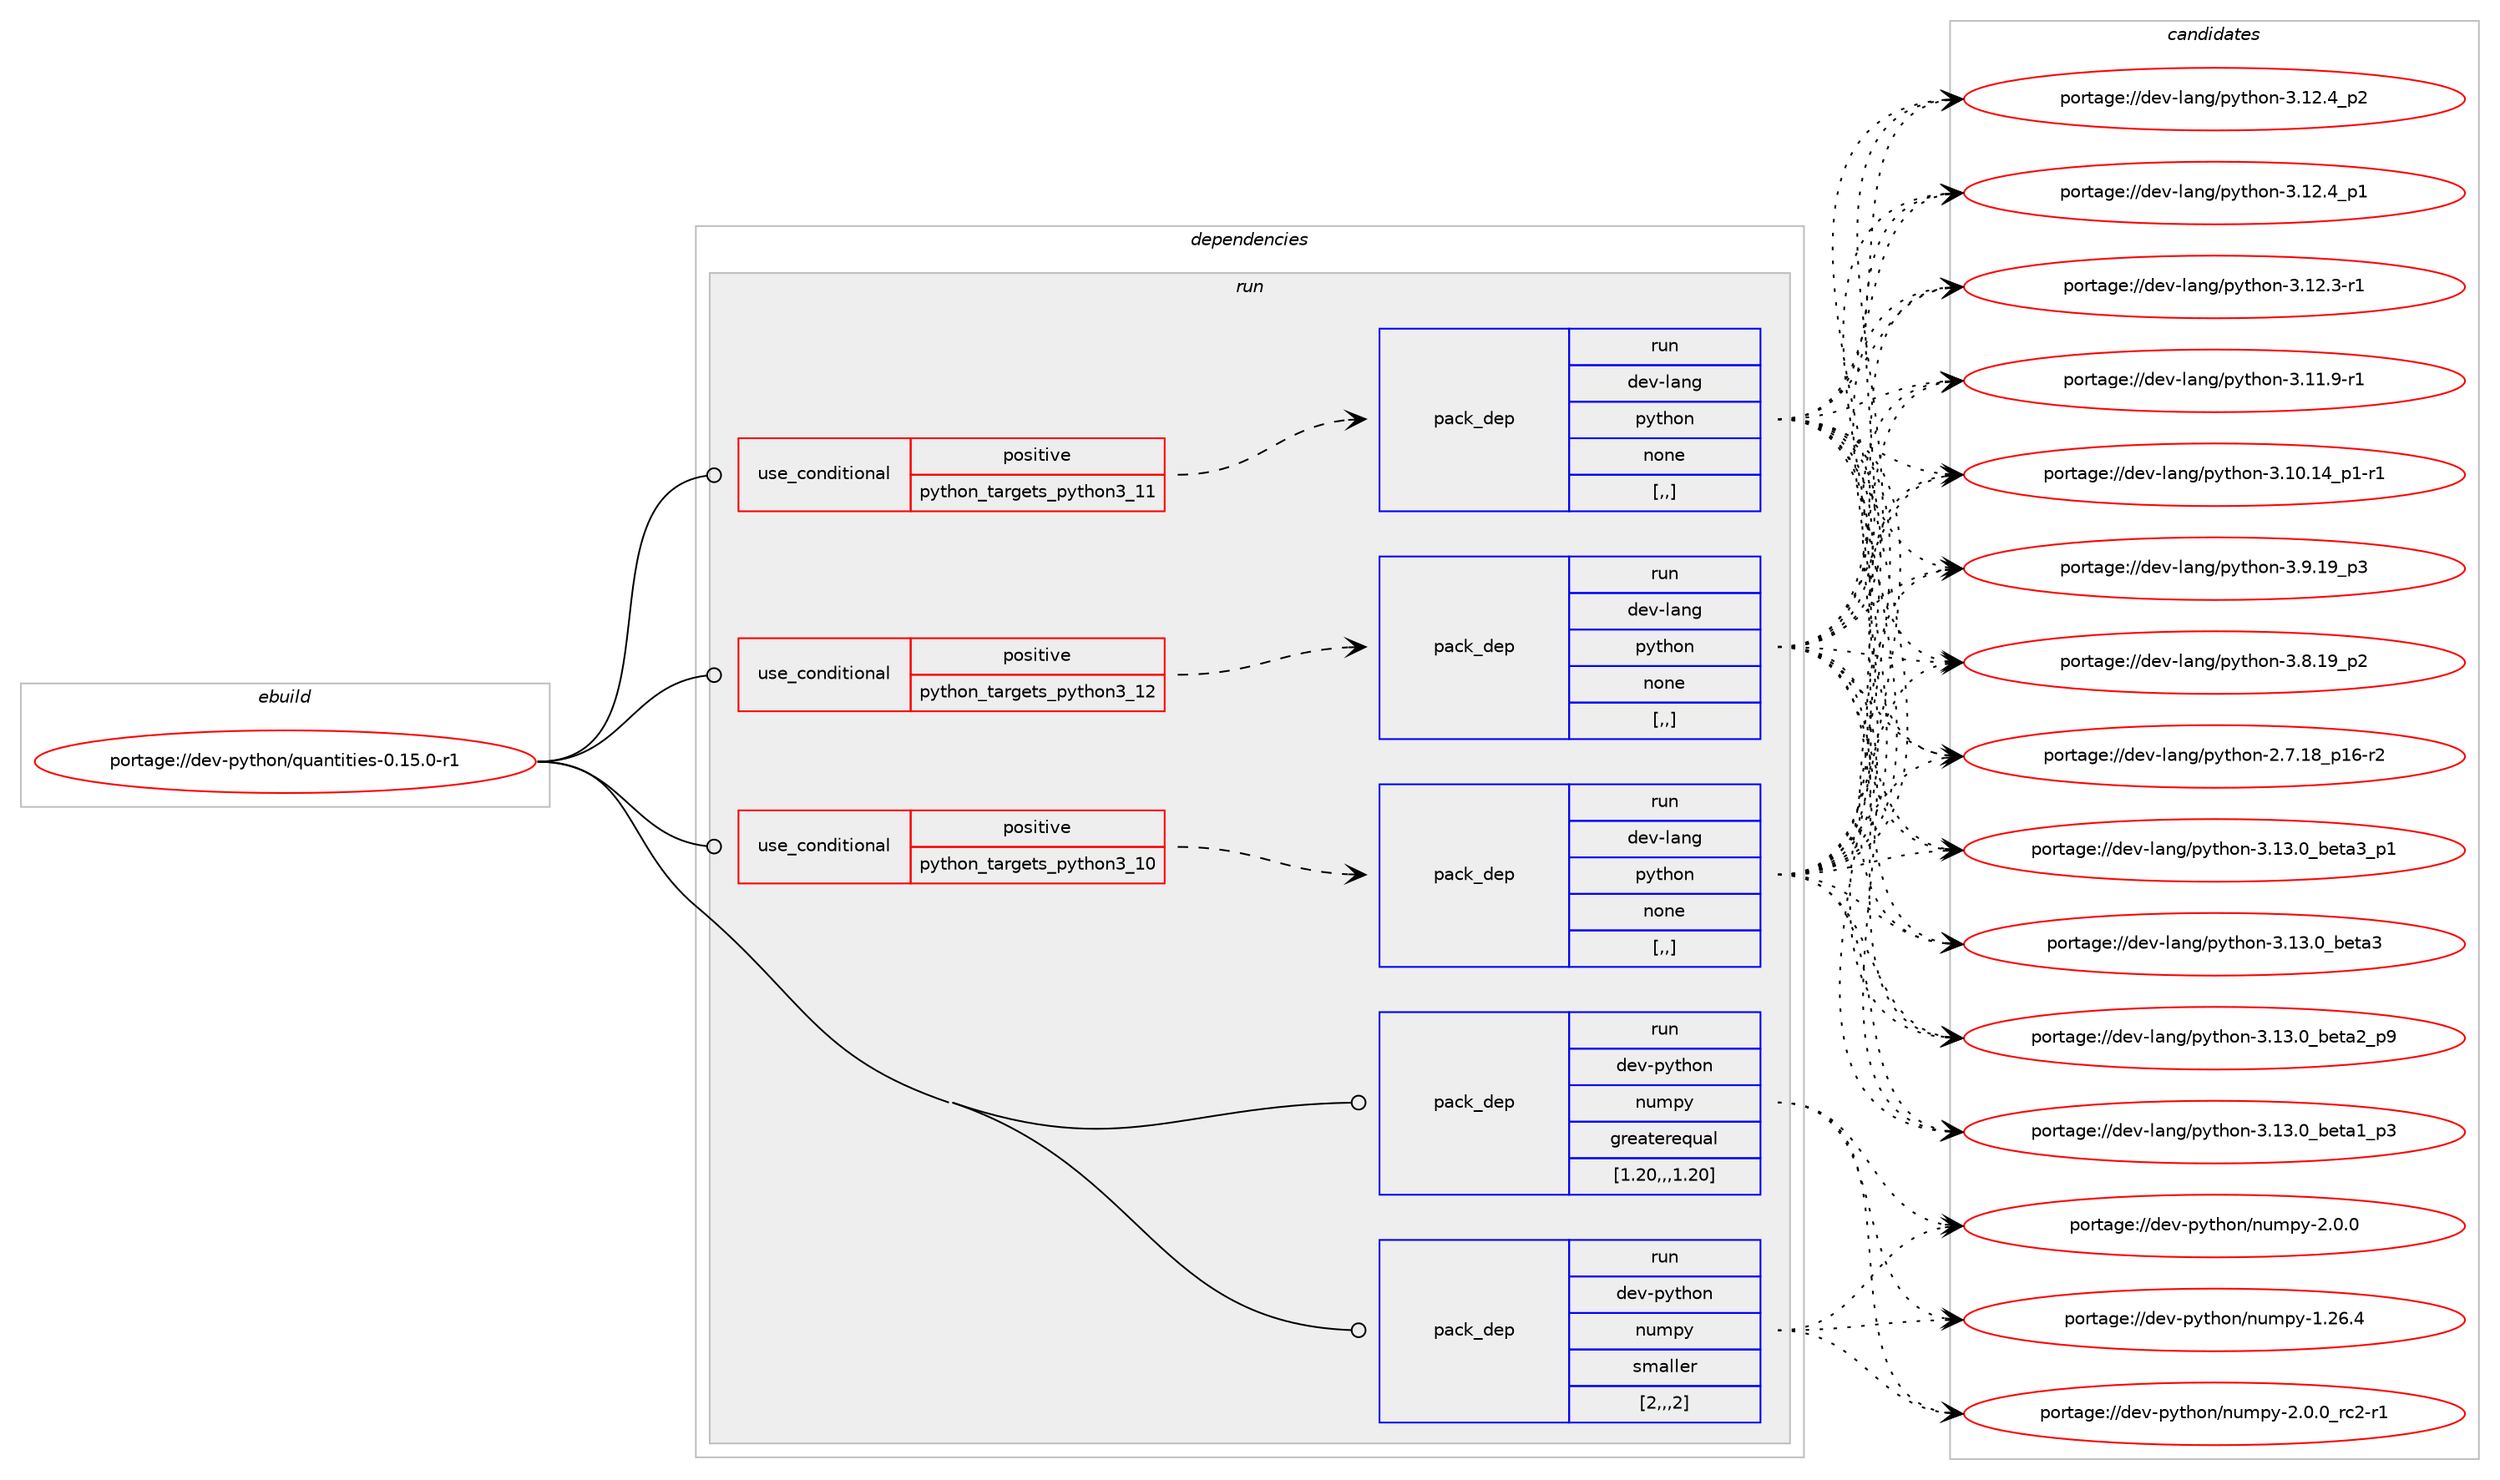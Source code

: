 digraph prolog {

# *************
# Graph options
# *************

newrank=true;
concentrate=true;
compound=true;
graph [rankdir=LR,fontname=Helvetica,fontsize=10,ranksep=1.5];#, ranksep=2.5, nodesep=0.2];
edge  [arrowhead=vee];
node  [fontname=Helvetica,fontsize=10];

# **********
# The ebuild
# **********

subgraph cluster_leftcol {
color=gray;
rank=same;
label=<<i>ebuild</i>>;
id [label="portage://dev-python/quantities-0.15.0-r1", color=red, width=4, href="../dev-python/quantities-0.15.0-r1.svg"];
}

# ****************
# The dependencies
# ****************

subgraph cluster_midcol {
color=gray;
label=<<i>dependencies</i>>;
subgraph cluster_compile {
fillcolor="#eeeeee";
style=filled;
label=<<i>compile</i>>;
}
subgraph cluster_compileandrun {
fillcolor="#eeeeee";
style=filled;
label=<<i>compile and run</i>>;
}
subgraph cluster_run {
fillcolor="#eeeeee";
style=filled;
label=<<i>run</i>>;
subgraph cond38396 {
dependency160260 [label=<<TABLE BORDER="0" CELLBORDER="1" CELLSPACING="0" CELLPADDING="4"><TR><TD ROWSPAN="3" CELLPADDING="10">use_conditional</TD></TR><TR><TD>positive</TD></TR><TR><TD>python_targets_python3_10</TD></TR></TABLE>>, shape=none, color=red];
subgraph pack120604 {
dependency160261 [label=<<TABLE BORDER="0" CELLBORDER="1" CELLSPACING="0" CELLPADDING="4" WIDTH="220"><TR><TD ROWSPAN="6" CELLPADDING="30">pack_dep</TD></TR><TR><TD WIDTH="110">run</TD></TR><TR><TD>dev-lang</TD></TR><TR><TD>python</TD></TR><TR><TD>none</TD></TR><TR><TD>[,,]</TD></TR></TABLE>>, shape=none, color=blue];
}
dependency160260:e -> dependency160261:w [weight=20,style="dashed",arrowhead="vee"];
}
id:e -> dependency160260:w [weight=20,style="solid",arrowhead="odot"];
subgraph cond38397 {
dependency160262 [label=<<TABLE BORDER="0" CELLBORDER="1" CELLSPACING="0" CELLPADDING="4"><TR><TD ROWSPAN="3" CELLPADDING="10">use_conditional</TD></TR><TR><TD>positive</TD></TR><TR><TD>python_targets_python3_11</TD></TR></TABLE>>, shape=none, color=red];
subgraph pack120605 {
dependency160263 [label=<<TABLE BORDER="0" CELLBORDER="1" CELLSPACING="0" CELLPADDING="4" WIDTH="220"><TR><TD ROWSPAN="6" CELLPADDING="30">pack_dep</TD></TR><TR><TD WIDTH="110">run</TD></TR><TR><TD>dev-lang</TD></TR><TR><TD>python</TD></TR><TR><TD>none</TD></TR><TR><TD>[,,]</TD></TR></TABLE>>, shape=none, color=blue];
}
dependency160262:e -> dependency160263:w [weight=20,style="dashed",arrowhead="vee"];
}
id:e -> dependency160262:w [weight=20,style="solid",arrowhead="odot"];
subgraph cond38398 {
dependency160264 [label=<<TABLE BORDER="0" CELLBORDER="1" CELLSPACING="0" CELLPADDING="4"><TR><TD ROWSPAN="3" CELLPADDING="10">use_conditional</TD></TR><TR><TD>positive</TD></TR><TR><TD>python_targets_python3_12</TD></TR></TABLE>>, shape=none, color=red];
subgraph pack120606 {
dependency160265 [label=<<TABLE BORDER="0" CELLBORDER="1" CELLSPACING="0" CELLPADDING="4" WIDTH="220"><TR><TD ROWSPAN="6" CELLPADDING="30">pack_dep</TD></TR><TR><TD WIDTH="110">run</TD></TR><TR><TD>dev-lang</TD></TR><TR><TD>python</TD></TR><TR><TD>none</TD></TR><TR><TD>[,,]</TD></TR></TABLE>>, shape=none, color=blue];
}
dependency160264:e -> dependency160265:w [weight=20,style="dashed",arrowhead="vee"];
}
id:e -> dependency160264:w [weight=20,style="solid",arrowhead="odot"];
subgraph pack120607 {
dependency160266 [label=<<TABLE BORDER="0" CELLBORDER="1" CELLSPACING="0" CELLPADDING="4" WIDTH="220"><TR><TD ROWSPAN="6" CELLPADDING="30">pack_dep</TD></TR><TR><TD WIDTH="110">run</TD></TR><TR><TD>dev-python</TD></TR><TR><TD>numpy</TD></TR><TR><TD>greaterequal</TD></TR><TR><TD>[1.20,,,1.20]</TD></TR></TABLE>>, shape=none, color=blue];
}
id:e -> dependency160266:w [weight=20,style="solid",arrowhead="odot"];
subgraph pack120608 {
dependency160267 [label=<<TABLE BORDER="0" CELLBORDER="1" CELLSPACING="0" CELLPADDING="4" WIDTH="220"><TR><TD ROWSPAN="6" CELLPADDING="30">pack_dep</TD></TR><TR><TD WIDTH="110">run</TD></TR><TR><TD>dev-python</TD></TR><TR><TD>numpy</TD></TR><TR><TD>smaller</TD></TR><TR><TD>[2,,,2]</TD></TR></TABLE>>, shape=none, color=blue];
}
id:e -> dependency160267:w [weight=20,style="solid",arrowhead="odot"];
}
}

# **************
# The candidates
# **************

subgraph cluster_choices {
rank=same;
color=gray;
label=<<i>candidates</i>>;

subgraph choice120604 {
color=black;
nodesep=1;
choice10010111845108971101034711212111610411111045514649514648959810111697519511249 [label="portage://dev-lang/python-3.13.0_beta3_p1", color=red, width=4,href="../dev-lang/python-3.13.0_beta3_p1.svg"];
choice1001011184510897110103471121211161041111104551464951464895981011169751 [label="portage://dev-lang/python-3.13.0_beta3", color=red, width=4,href="../dev-lang/python-3.13.0_beta3.svg"];
choice10010111845108971101034711212111610411111045514649514648959810111697509511257 [label="portage://dev-lang/python-3.13.0_beta2_p9", color=red, width=4,href="../dev-lang/python-3.13.0_beta2_p9.svg"];
choice10010111845108971101034711212111610411111045514649514648959810111697499511251 [label="portage://dev-lang/python-3.13.0_beta1_p3", color=red, width=4,href="../dev-lang/python-3.13.0_beta1_p3.svg"];
choice100101118451089711010347112121116104111110455146495046529511250 [label="portage://dev-lang/python-3.12.4_p2", color=red, width=4,href="../dev-lang/python-3.12.4_p2.svg"];
choice100101118451089711010347112121116104111110455146495046529511249 [label="portage://dev-lang/python-3.12.4_p1", color=red, width=4,href="../dev-lang/python-3.12.4_p1.svg"];
choice100101118451089711010347112121116104111110455146495046514511449 [label="portage://dev-lang/python-3.12.3-r1", color=red, width=4,href="../dev-lang/python-3.12.3-r1.svg"];
choice100101118451089711010347112121116104111110455146494946574511449 [label="portage://dev-lang/python-3.11.9-r1", color=red, width=4,href="../dev-lang/python-3.11.9-r1.svg"];
choice100101118451089711010347112121116104111110455146494846495295112494511449 [label="portage://dev-lang/python-3.10.14_p1-r1", color=red, width=4,href="../dev-lang/python-3.10.14_p1-r1.svg"];
choice100101118451089711010347112121116104111110455146574649579511251 [label="portage://dev-lang/python-3.9.19_p3", color=red, width=4,href="../dev-lang/python-3.9.19_p3.svg"];
choice100101118451089711010347112121116104111110455146564649579511250 [label="portage://dev-lang/python-3.8.19_p2", color=red, width=4,href="../dev-lang/python-3.8.19_p2.svg"];
choice100101118451089711010347112121116104111110455046554649569511249544511450 [label="portage://dev-lang/python-2.7.18_p16-r2", color=red, width=4,href="../dev-lang/python-2.7.18_p16-r2.svg"];
dependency160261:e -> choice10010111845108971101034711212111610411111045514649514648959810111697519511249:w [style=dotted,weight="100"];
dependency160261:e -> choice1001011184510897110103471121211161041111104551464951464895981011169751:w [style=dotted,weight="100"];
dependency160261:e -> choice10010111845108971101034711212111610411111045514649514648959810111697509511257:w [style=dotted,weight="100"];
dependency160261:e -> choice10010111845108971101034711212111610411111045514649514648959810111697499511251:w [style=dotted,weight="100"];
dependency160261:e -> choice100101118451089711010347112121116104111110455146495046529511250:w [style=dotted,weight="100"];
dependency160261:e -> choice100101118451089711010347112121116104111110455146495046529511249:w [style=dotted,weight="100"];
dependency160261:e -> choice100101118451089711010347112121116104111110455146495046514511449:w [style=dotted,weight="100"];
dependency160261:e -> choice100101118451089711010347112121116104111110455146494946574511449:w [style=dotted,weight="100"];
dependency160261:e -> choice100101118451089711010347112121116104111110455146494846495295112494511449:w [style=dotted,weight="100"];
dependency160261:e -> choice100101118451089711010347112121116104111110455146574649579511251:w [style=dotted,weight="100"];
dependency160261:e -> choice100101118451089711010347112121116104111110455146564649579511250:w [style=dotted,weight="100"];
dependency160261:e -> choice100101118451089711010347112121116104111110455046554649569511249544511450:w [style=dotted,weight="100"];
}
subgraph choice120605 {
color=black;
nodesep=1;
choice10010111845108971101034711212111610411111045514649514648959810111697519511249 [label="portage://dev-lang/python-3.13.0_beta3_p1", color=red, width=4,href="../dev-lang/python-3.13.0_beta3_p1.svg"];
choice1001011184510897110103471121211161041111104551464951464895981011169751 [label="portage://dev-lang/python-3.13.0_beta3", color=red, width=4,href="../dev-lang/python-3.13.0_beta3.svg"];
choice10010111845108971101034711212111610411111045514649514648959810111697509511257 [label="portage://dev-lang/python-3.13.0_beta2_p9", color=red, width=4,href="../dev-lang/python-3.13.0_beta2_p9.svg"];
choice10010111845108971101034711212111610411111045514649514648959810111697499511251 [label="portage://dev-lang/python-3.13.0_beta1_p3", color=red, width=4,href="../dev-lang/python-3.13.0_beta1_p3.svg"];
choice100101118451089711010347112121116104111110455146495046529511250 [label="portage://dev-lang/python-3.12.4_p2", color=red, width=4,href="../dev-lang/python-3.12.4_p2.svg"];
choice100101118451089711010347112121116104111110455146495046529511249 [label="portage://dev-lang/python-3.12.4_p1", color=red, width=4,href="../dev-lang/python-3.12.4_p1.svg"];
choice100101118451089711010347112121116104111110455146495046514511449 [label="portage://dev-lang/python-3.12.3-r1", color=red, width=4,href="../dev-lang/python-3.12.3-r1.svg"];
choice100101118451089711010347112121116104111110455146494946574511449 [label="portage://dev-lang/python-3.11.9-r1", color=red, width=4,href="../dev-lang/python-3.11.9-r1.svg"];
choice100101118451089711010347112121116104111110455146494846495295112494511449 [label="portage://dev-lang/python-3.10.14_p1-r1", color=red, width=4,href="../dev-lang/python-3.10.14_p1-r1.svg"];
choice100101118451089711010347112121116104111110455146574649579511251 [label="portage://dev-lang/python-3.9.19_p3", color=red, width=4,href="../dev-lang/python-3.9.19_p3.svg"];
choice100101118451089711010347112121116104111110455146564649579511250 [label="portage://dev-lang/python-3.8.19_p2", color=red, width=4,href="../dev-lang/python-3.8.19_p2.svg"];
choice100101118451089711010347112121116104111110455046554649569511249544511450 [label="portage://dev-lang/python-2.7.18_p16-r2", color=red, width=4,href="../dev-lang/python-2.7.18_p16-r2.svg"];
dependency160263:e -> choice10010111845108971101034711212111610411111045514649514648959810111697519511249:w [style=dotted,weight="100"];
dependency160263:e -> choice1001011184510897110103471121211161041111104551464951464895981011169751:w [style=dotted,weight="100"];
dependency160263:e -> choice10010111845108971101034711212111610411111045514649514648959810111697509511257:w [style=dotted,weight="100"];
dependency160263:e -> choice10010111845108971101034711212111610411111045514649514648959810111697499511251:w [style=dotted,weight="100"];
dependency160263:e -> choice100101118451089711010347112121116104111110455146495046529511250:w [style=dotted,weight="100"];
dependency160263:e -> choice100101118451089711010347112121116104111110455146495046529511249:w [style=dotted,weight="100"];
dependency160263:e -> choice100101118451089711010347112121116104111110455146495046514511449:w [style=dotted,weight="100"];
dependency160263:e -> choice100101118451089711010347112121116104111110455146494946574511449:w [style=dotted,weight="100"];
dependency160263:e -> choice100101118451089711010347112121116104111110455146494846495295112494511449:w [style=dotted,weight="100"];
dependency160263:e -> choice100101118451089711010347112121116104111110455146574649579511251:w [style=dotted,weight="100"];
dependency160263:e -> choice100101118451089711010347112121116104111110455146564649579511250:w [style=dotted,weight="100"];
dependency160263:e -> choice100101118451089711010347112121116104111110455046554649569511249544511450:w [style=dotted,weight="100"];
}
subgraph choice120606 {
color=black;
nodesep=1;
choice10010111845108971101034711212111610411111045514649514648959810111697519511249 [label="portage://dev-lang/python-3.13.0_beta3_p1", color=red, width=4,href="../dev-lang/python-3.13.0_beta3_p1.svg"];
choice1001011184510897110103471121211161041111104551464951464895981011169751 [label="portage://dev-lang/python-3.13.0_beta3", color=red, width=4,href="../dev-lang/python-3.13.0_beta3.svg"];
choice10010111845108971101034711212111610411111045514649514648959810111697509511257 [label="portage://dev-lang/python-3.13.0_beta2_p9", color=red, width=4,href="../dev-lang/python-3.13.0_beta2_p9.svg"];
choice10010111845108971101034711212111610411111045514649514648959810111697499511251 [label="portage://dev-lang/python-3.13.0_beta1_p3", color=red, width=4,href="../dev-lang/python-3.13.0_beta1_p3.svg"];
choice100101118451089711010347112121116104111110455146495046529511250 [label="portage://dev-lang/python-3.12.4_p2", color=red, width=4,href="../dev-lang/python-3.12.4_p2.svg"];
choice100101118451089711010347112121116104111110455146495046529511249 [label="portage://dev-lang/python-3.12.4_p1", color=red, width=4,href="../dev-lang/python-3.12.4_p1.svg"];
choice100101118451089711010347112121116104111110455146495046514511449 [label="portage://dev-lang/python-3.12.3-r1", color=red, width=4,href="../dev-lang/python-3.12.3-r1.svg"];
choice100101118451089711010347112121116104111110455146494946574511449 [label="portage://dev-lang/python-3.11.9-r1", color=red, width=4,href="../dev-lang/python-3.11.9-r1.svg"];
choice100101118451089711010347112121116104111110455146494846495295112494511449 [label="portage://dev-lang/python-3.10.14_p1-r1", color=red, width=4,href="../dev-lang/python-3.10.14_p1-r1.svg"];
choice100101118451089711010347112121116104111110455146574649579511251 [label="portage://dev-lang/python-3.9.19_p3", color=red, width=4,href="../dev-lang/python-3.9.19_p3.svg"];
choice100101118451089711010347112121116104111110455146564649579511250 [label="portage://dev-lang/python-3.8.19_p2", color=red, width=4,href="../dev-lang/python-3.8.19_p2.svg"];
choice100101118451089711010347112121116104111110455046554649569511249544511450 [label="portage://dev-lang/python-2.7.18_p16-r2", color=red, width=4,href="../dev-lang/python-2.7.18_p16-r2.svg"];
dependency160265:e -> choice10010111845108971101034711212111610411111045514649514648959810111697519511249:w [style=dotted,weight="100"];
dependency160265:e -> choice1001011184510897110103471121211161041111104551464951464895981011169751:w [style=dotted,weight="100"];
dependency160265:e -> choice10010111845108971101034711212111610411111045514649514648959810111697509511257:w [style=dotted,weight="100"];
dependency160265:e -> choice10010111845108971101034711212111610411111045514649514648959810111697499511251:w [style=dotted,weight="100"];
dependency160265:e -> choice100101118451089711010347112121116104111110455146495046529511250:w [style=dotted,weight="100"];
dependency160265:e -> choice100101118451089711010347112121116104111110455146495046529511249:w [style=dotted,weight="100"];
dependency160265:e -> choice100101118451089711010347112121116104111110455146495046514511449:w [style=dotted,weight="100"];
dependency160265:e -> choice100101118451089711010347112121116104111110455146494946574511449:w [style=dotted,weight="100"];
dependency160265:e -> choice100101118451089711010347112121116104111110455146494846495295112494511449:w [style=dotted,weight="100"];
dependency160265:e -> choice100101118451089711010347112121116104111110455146574649579511251:w [style=dotted,weight="100"];
dependency160265:e -> choice100101118451089711010347112121116104111110455146564649579511250:w [style=dotted,weight="100"];
dependency160265:e -> choice100101118451089711010347112121116104111110455046554649569511249544511450:w [style=dotted,weight="100"];
}
subgraph choice120607 {
color=black;
nodesep=1;
choice10010111845112121116104111110471101171091121214550464846489511499504511449 [label="portage://dev-python/numpy-2.0.0_rc2-r1", color=red, width=4,href="../dev-python/numpy-2.0.0_rc2-r1.svg"];
choice1001011184511212111610411111047110117109112121455046484648 [label="portage://dev-python/numpy-2.0.0", color=red, width=4,href="../dev-python/numpy-2.0.0.svg"];
choice100101118451121211161041111104711011710911212145494650544652 [label="portage://dev-python/numpy-1.26.4", color=red, width=4,href="../dev-python/numpy-1.26.4.svg"];
dependency160266:e -> choice10010111845112121116104111110471101171091121214550464846489511499504511449:w [style=dotted,weight="100"];
dependency160266:e -> choice1001011184511212111610411111047110117109112121455046484648:w [style=dotted,weight="100"];
dependency160266:e -> choice100101118451121211161041111104711011710911212145494650544652:w [style=dotted,weight="100"];
}
subgraph choice120608 {
color=black;
nodesep=1;
choice10010111845112121116104111110471101171091121214550464846489511499504511449 [label="portage://dev-python/numpy-2.0.0_rc2-r1", color=red, width=4,href="../dev-python/numpy-2.0.0_rc2-r1.svg"];
choice1001011184511212111610411111047110117109112121455046484648 [label="portage://dev-python/numpy-2.0.0", color=red, width=4,href="../dev-python/numpy-2.0.0.svg"];
choice100101118451121211161041111104711011710911212145494650544652 [label="portage://dev-python/numpy-1.26.4", color=red, width=4,href="../dev-python/numpy-1.26.4.svg"];
dependency160267:e -> choice10010111845112121116104111110471101171091121214550464846489511499504511449:w [style=dotted,weight="100"];
dependency160267:e -> choice1001011184511212111610411111047110117109112121455046484648:w [style=dotted,weight="100"];
dependency160267:e -> choice100101118451121211161041111104711011710911212145494650544652:w [style=dotted,weight="100"];
}
}

}
